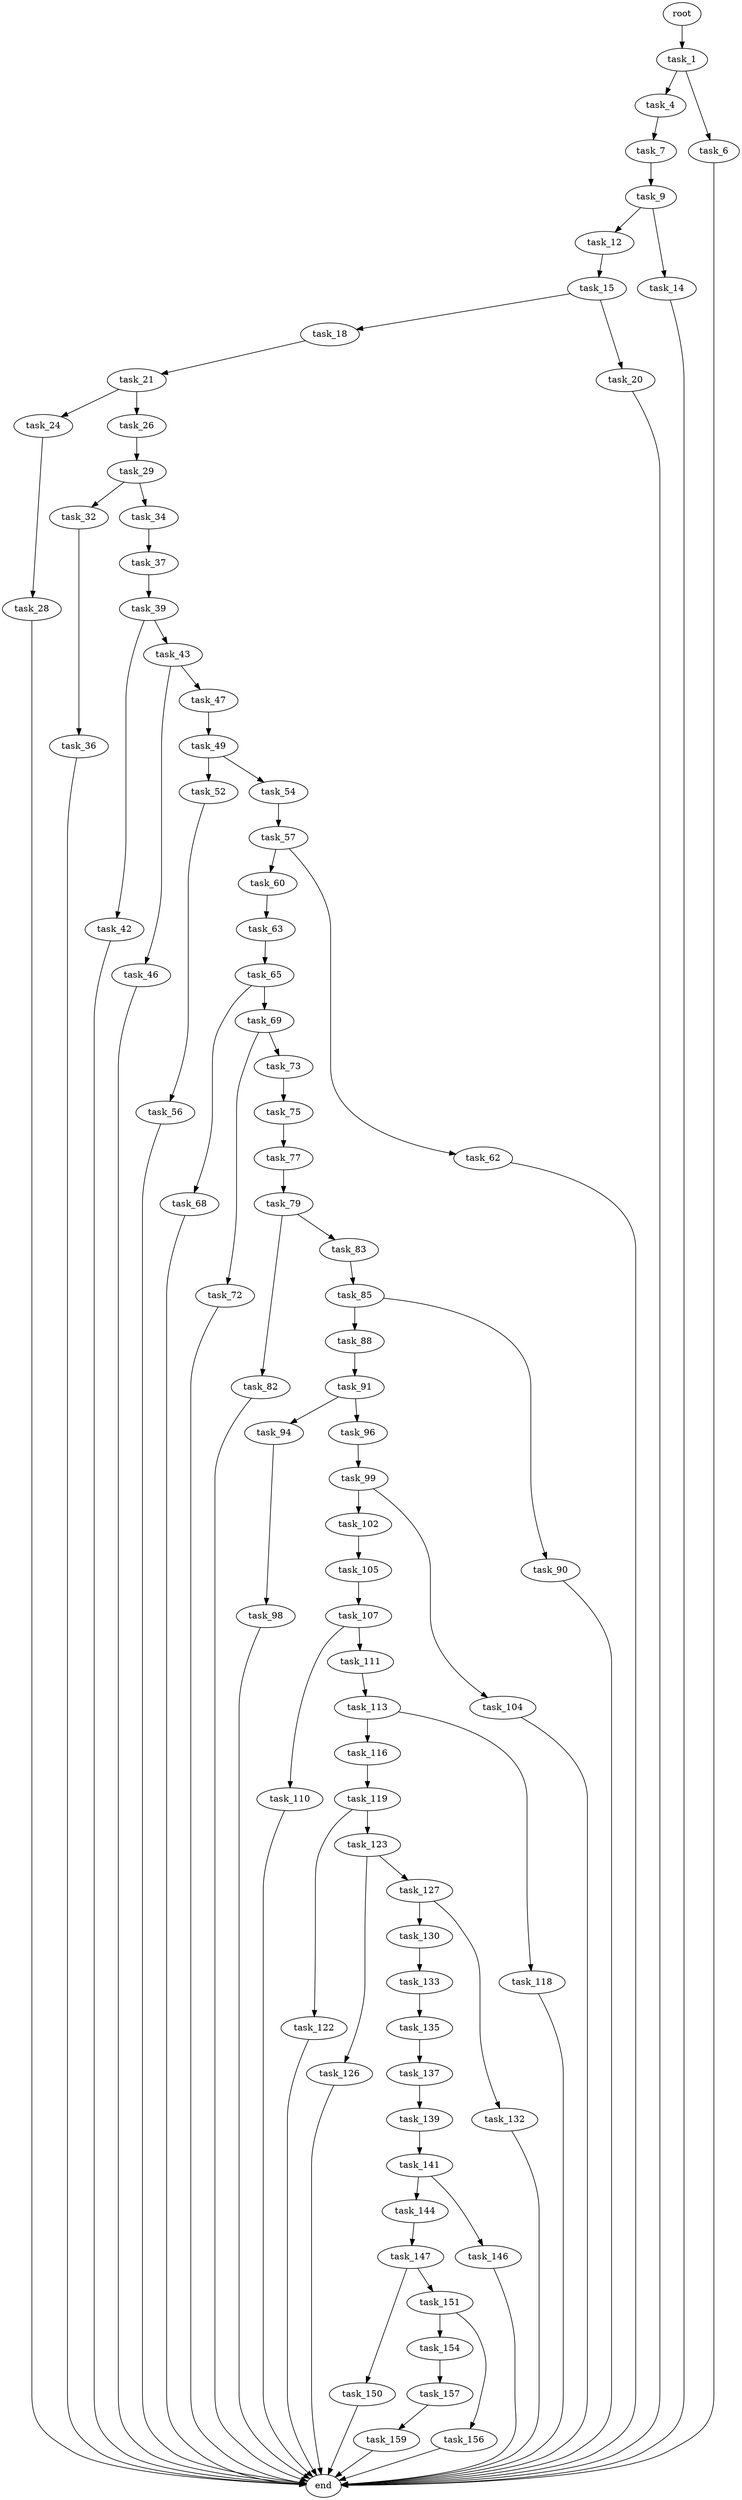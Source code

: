 digraph G {
  root [size="0.000000"];
  task_1 [size="549755813888.000000"];
  task_4 [size="231928233984.000000"];
  task_6 [size="1626939922.000000"];
  task_7 [size="549755813888.000000"];
  end [size="0.000000"];
  task_9 [size="39496730452.000000"];
  task_12 [size="231928233984.000000"];
  task_14 [size="1073741824000.000000"];
  task_15 [size="5408665824.000000"];
  task_18 [size="220286844773.000000"];
  task_20 [size="3542318475.000000"];
  task_21 [size="12191705050.000000"];
  task_24 [size="368293445632.000000"];
  task_26 [size="53244710854.000000"];
  task_28 [size="785921542367.000000"];
  task_29 [size="2799397352.000000"];
  task_32 [size="8589934592.000000"];
  task_34 [size="368293445632.000000"];
  task_36 [size="68719476736.000000"];
  task_37 [size="134217728000.000000"];
  task_39 [size="778178427.000000"];
  task_42 [size="1115885202577.000000"];
  task_43 [size="100537923460.000000"];
  task_46 [size="68719476736.000000"];
  task_47 [size="651131250596.000000"];
  task_49 [size="4063253194.000000"];
  task_52 [size="202469581751.000000"];
  task_54 [size="1073741824000.000000"];
  task_56 [size="342386995222.000000"];
  task_57 [size="8189088576.000000"];
  task_60 [size="18476103972.000000"];
  task_62 [size="17150725418.000000"];
  task_63 [size="427146751772.000000"];
  task_65 [size="8589934592.000000"];
  task_68 [size="8589934592.000000"];
  task_69 [size="231928233984.000000"];
  task_72 [size="28991029248.000000"];
  task_73 [size="549755813888.000000"];
  task_75 [size="43693589984.000000"];
  task_77 [size="3043929491.000000"];
  task_79 [size="931841282023.000000"];
  task_82 [size="33397279875.000000"];
  task_83 [size="231928233984.000000"];
  task_85 [size="1934232447.000000"];
  task_88 [size="386497576882.000000"];
  task_90 [size="11113785107.000000"];
  task_91 [size="5770625750.000000"];
  task_94 [size="231928233984.000000"];
  task_96 [size="9340251120.000000"];
  task_98 [size="231928233984.000000"];
  task_99 [size="112099542432.000000"];
  task_102 [size="549755813888.000000"];
  task_104 [size="1341348203825.000000"];
  task_105 [size="416914119777.000000"];
  task_107 [size="368293445632.000000"];
  task_110 [size="820392901068.000000"];
  task_111 [size="368293445632.000000"];
  task_113 [size="6736960222.000000"];
  task_116 [size="28991029248.000000"];
  task_118 [size="782757789696.000000"];
  task_119 [size="622413849525.000000"];
  task_122 [size="134217728000.000000"];
  task_123 [size="968737967507.000000"];
  task_126 [size="7563056624.000000"];
  task_127 [size="549755813888.000000"];
  task_130 [size="782757789696.000000"];
  task_132 [size="38689499544.000000"];
  task_133 [size="782757789696.000000"];
  task_135 [size="927570922.000000"];
  task_137 [size="2612329887.000000"];
  task_139 [size="1274294958.000000"];
  task_141 [size="33011077446.000000"];
  task_144 [size="8913568006.000000"];
  task_146 [size="368293445632.000000"];
  task_147 [size="51755643012.000000"];
  task_150 [size="312823993870.000000"];
  task_151 [size="45046186518.000000"];
  task_154 [size="1635313902.000000"];
  task_156 [size="8847975595.000000"];
  task_157 [size="242325662658.000000"];
  task_159 [size="187485094716.000000"];

  root -> task_1 [size="1.000000"];
  task_1 -> task_4 [size="536870912.000000"];
  task_1 -> task_6 [size="536870912.000000"];
  task_4 -> task_7 [size="301989888.000000"];
  task_6 -> end [size="1.000000"];
  task_7 -> task_9 [size="536870912.000000"];
  task_9 -> task_12 [size="33554432.000000"];
  task_9 -> task_14 [size="33554432.000000"];
  task_12 -> task_15 [size="301989888.000000"];
  task_14 -> end [size="1.000000"];
  task_15 -> task_18 [size="209715200.000000"];
  task_15 -> task_20 [size="209715200.000000"];
  task_18 -> task_21 [size="411041792.000000"];
  task_20 -> end [size="1.000000"];
  task_21 -> task_24 [size="33554432.000000"];
  task_21 -> task_26 [size="33554432.000000"];
  task_24 -> task_28 [size="411041792.000000"];
  task_26 -> task_29 [size="75497472.000000"];
  task_28 -> end [size="1.000000"];
  task_29 -> task_32 [size="75497472.000000"];
  task_29 -> task_34 [size="75497472.000000"];
  task_32 -> task_36 [size="33554432.000000"];
  task_34 -> task_37 [size="411041792.000000"];
  task_36 -> end [size="1.000000"];
  task_37 -> task_39 [size="209715200.000000"];
  task_39 -> task_42 [size="33554432.000000"];
  task_39 -> task_43 [size="33554432.000000"];
  task_42 -> end [size="1.000000"];
  task_43 -> task_46 [size="209715200.000000"];
  task_43 -> task_47 [size="209715200.000000"];
  task_46 -> end [size="1.000000"];
  task_47 -> task_49 [size="411041792.000000"];
  task_49 -> task_52 [size="75497472.000000"];
  task_49 -> task_54 [size="75497472.000000"];
  task_52 -> task_56 [size="411041792.000000"];
  task_54 -> task_57 [size="838860800.000000"];
  task_56 -> end [size="1.000000"];
  task_57 -> task_60 [size="536870912.000000"];
  task_57 -> task_62 [size="536870912.000000"];
  task_60 -> task_63 [size="679477248.000000"];
  task_62 -> end [size="1.000000"];
  task_63 -> task_65 [size="536870912.000000"];
  task_65 -> task_68 [size="33554432.000000"];
  task_65 -> task_69 [size="33554432.000000"];
  task_68 -> end [size="1.000000"];
  task_69 -> task_72 [size="301989888.000000"];
  task_69 -> task_73 [size="301989888.000000"];
  task_72 -> end [size="1.000000"];
  task_73 -> task_75 [size="536870912.000000"];
  task_75 -> task_77 [size="33554432.000000"];
  task_77 -> task_79 [size="75497472.000000"];
  task_79 -> task_82 [size="838860800.000000"];
  task_79 -> task_83 [size="838860800.000000"];
  task_82 -> end [size="1.000000"];
  task_83 -> task_85 [size="301989888.000000"];
  task_85 -> task_88 [size="33554432.000000"];
  task_85 -> task_90 [size="33554432.000000"];
  task_88 -> task_91 [size="301989888.000000"];
  task_90 -> end [size="1.000000"];
  task_91 -> task_94 [size="134217728.000000"];
  task_91 -> task_96 [size="134217728.000000"];
  task_94 -> task_98 [size="301989888.000000"];
  task_96 -> task_99 [size="536870912.000000"];
  task_98 -> end [size="1.000000"];
  task_99 -> task_102 [size="134217728.000000"];
  task_99 -> task_104 [size="134217728.000000"];
  task_102 -> task_105 [size="536870912.000000"];
  task_104 -> end [size="1.000000"];
  task_105 -> task_107 [size="301989888.000000"];
  task_107 -> task_110 [size="411041792.000000"];
  task_107 -> task_111 [size="411041792.000000"];
  task_110 -> end [size="1.000000"];
  task_111 -> task_113 [size="411041792.000000"];
  task_113 -> task_116 [size="301989888.000000"];
  task_113 -> task_118 [size="301989888.000000"];
  task_116 -> task_119 [size="75497472.000000"];
  task_118 -> end [size="1.000000"];
  task_119 -> task_122 [size="411041792.000000"];
  task_119 -> task_123 [size="411041792.000000"];
  task_122 -> end [size="1.000000"];
  task_123 -> task_126 [size="838860800.000000"];
  task_123 -> task_127 [size="838860800.000000"];
  task_126 -> end [size="1.000000"];
  task_127 -> task_130 [size="536870912.000000"];
  task_127 -> task_132 [size="536870912.000000"];
  task_130 -> task_133 [size="679477248.000000"];
  task_132 -> end [size="1.000000"];
  task_133 -> task_135 [size="679477248.000000"];
  task_135 -> task_137 [size="33554432.000000"];
  task_137 -> task_139 [size="75497472.000000"];
  task_139 -> task_141 [size="33554432.000000"];
  task_141 -> task_144 [size="536870912.000000"];
  task_141 -> task_146 [size="536870912.000000"];
  task_144 -> task_147 [size="209715200.000000"];
  task_146 -> end [size="1.000000"];
  task_147 -> task_150 [size="134217728.000000"];
  task_147 -> task_151 [size="134217728.000000"];
  task_150 -> end [size="1.000000"];
  task_151 -> task_154 [size="33554432.000000"];
  task_151 -> task_156 [size="33554432.000000"];
  task_154 -> task_157 [size="33554432.000000"];
  task_156 -> end [size="1.000000"];
  task_157 -> task_159 [size="209715200.000000"];
  task_159 -> end [size="1.000000"];
}
